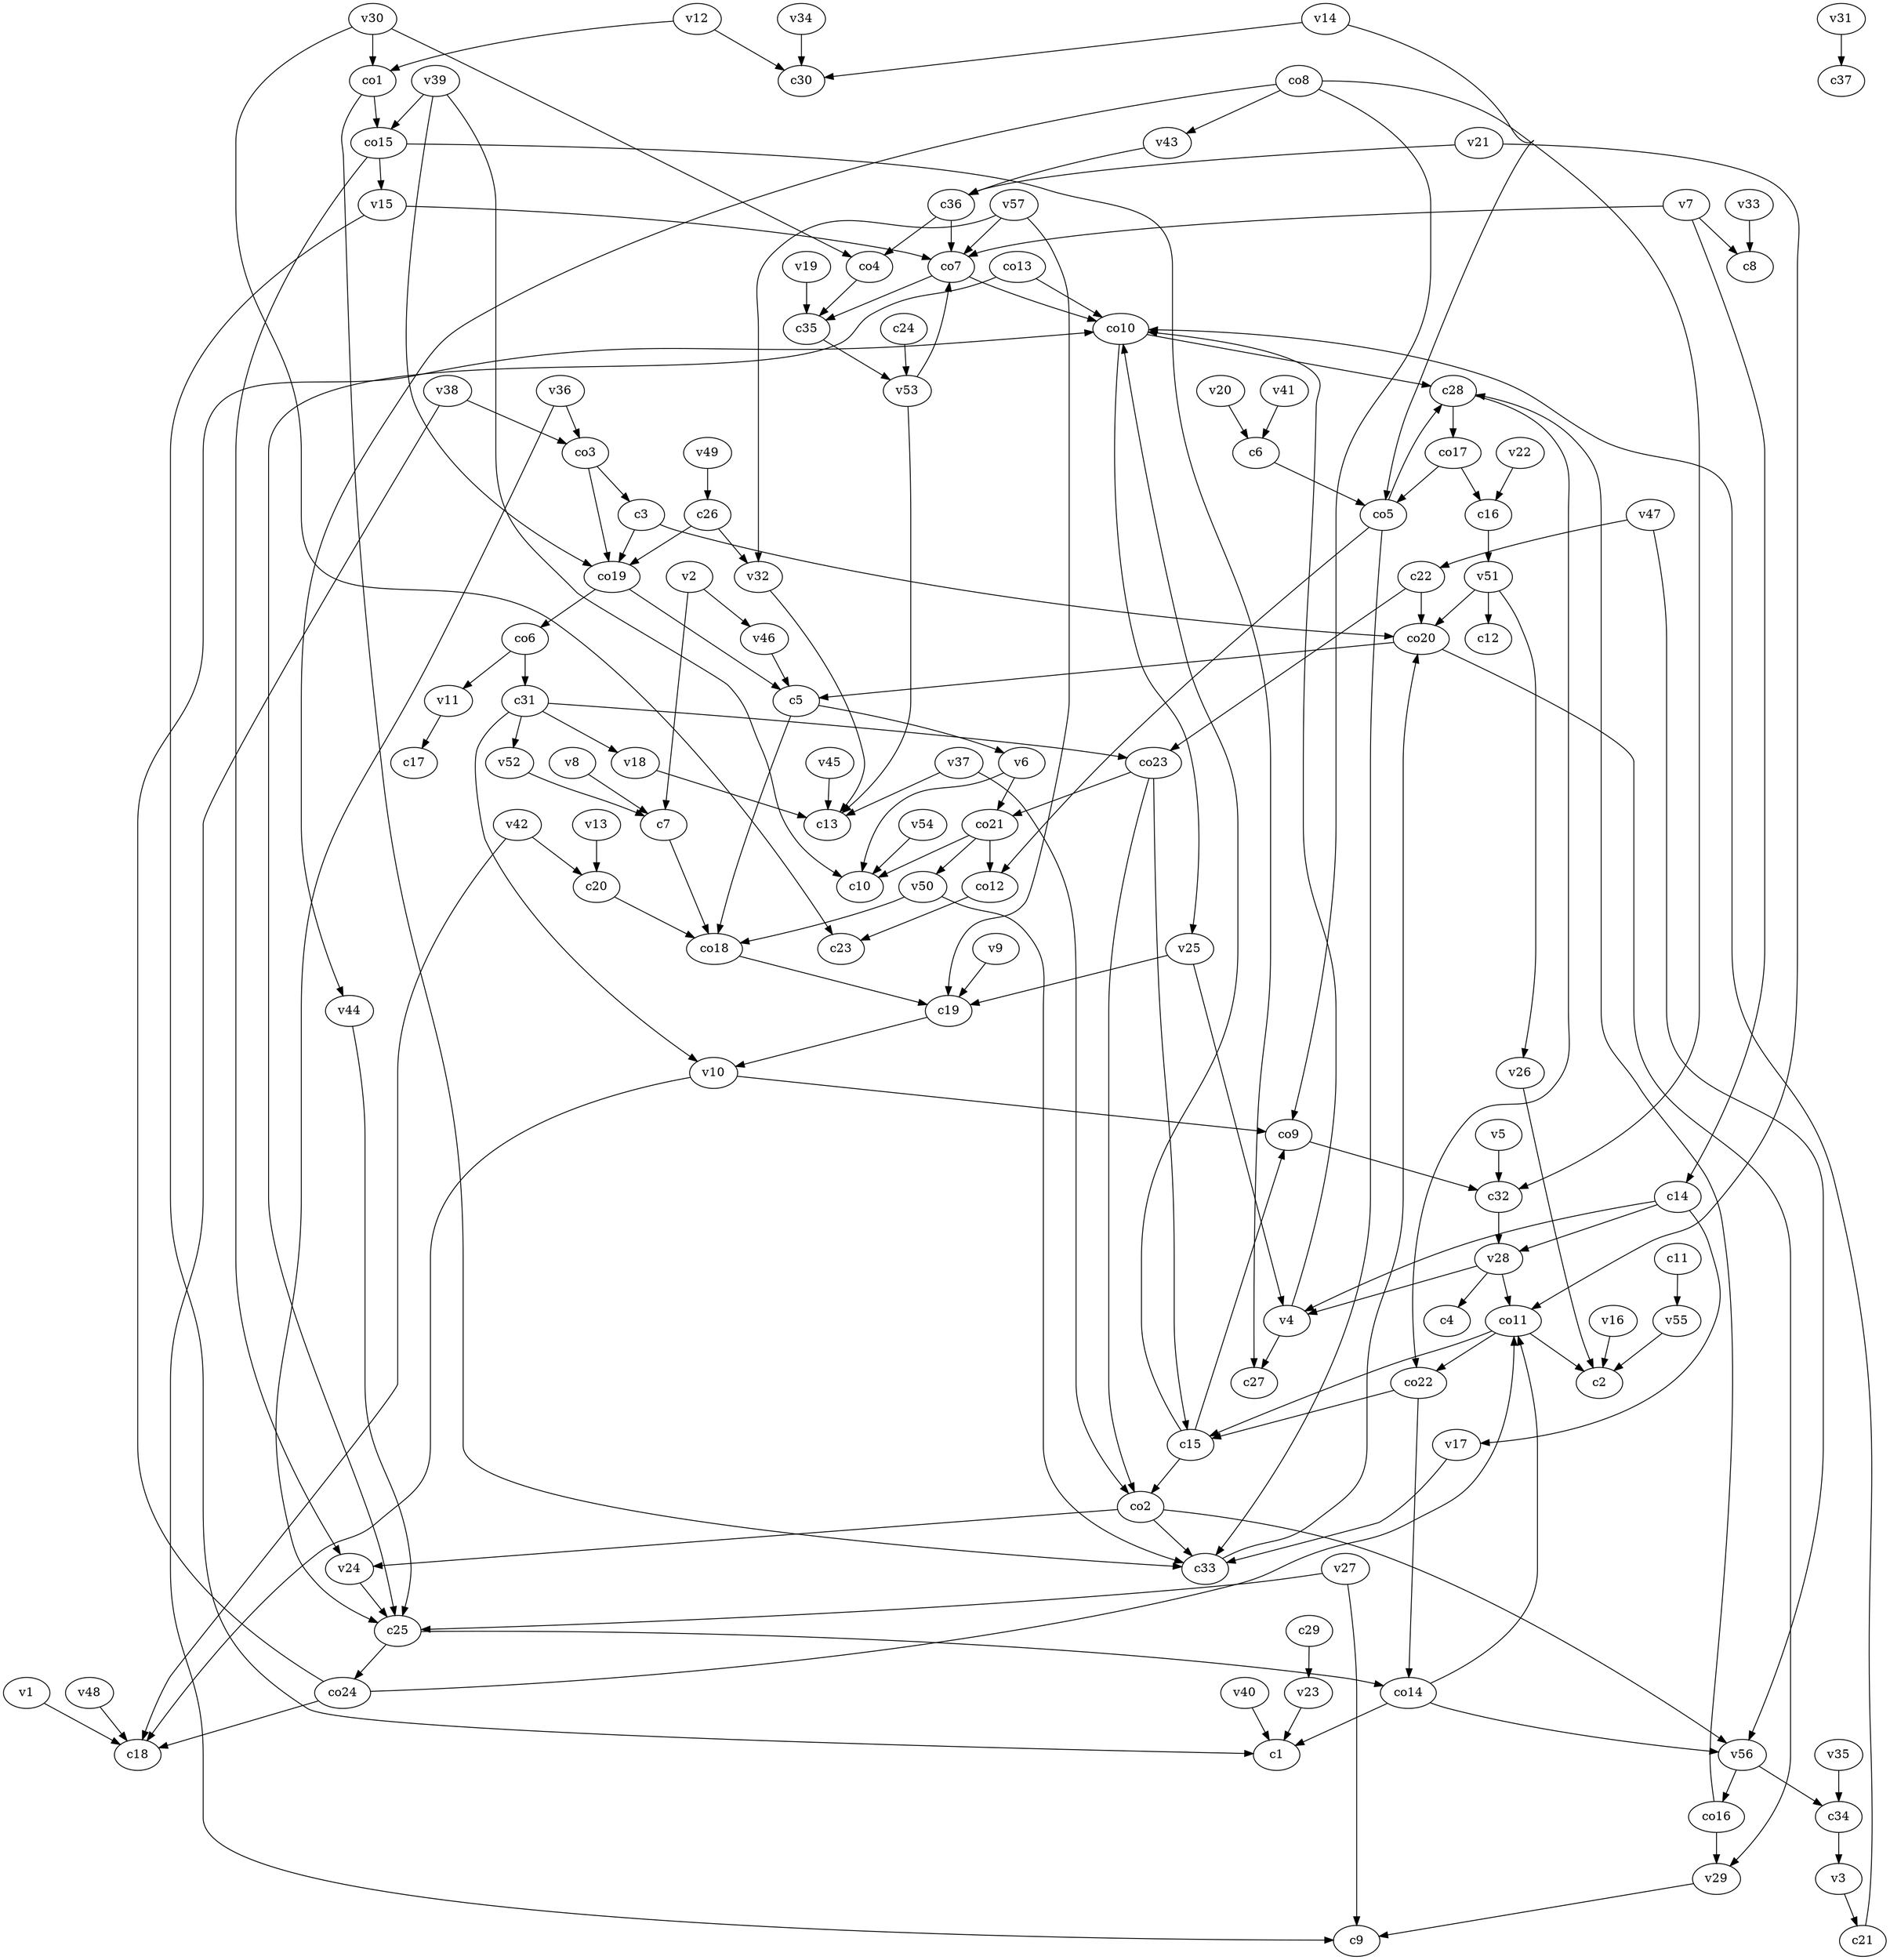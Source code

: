 strict digraph  {
c1;
c2;
c3;
c4;
c5;
c6;
c7;
c8;
c9;
c10;
c11;
c12;
c13;
c14;
c15;
c16;
c17;
c18;
c19;
c20;
c21;
c22;
c23;
c24;
c25;
c26;
c27;
c28;
c29;
c30;
c31;
c32;
c33;
c34;
c35;
c36;
c37;
v1;
v2;
v3;
v4;
v5;
v6;
v7;
v8;
v9;
v10;
v11;
v12;
v13;
v14;
v15;
v16;
v17;
v18;
v19;
v20;
v21;
v22;
v23;
v24;
v25;
v26;
v27;
v28;
v29;
v30;
v31;
v32;
v33;
v34;
v35;
v36;
v37;
v38;
v39;
v40;
v41;
v42;
v43;
v44;
v45;
v46;
v47;
v48;
v49;
v50;
v51;
v52;
v53;
v54;
v55;
v56;
v57;
co1;
co2;
co3;
co4;
co5;
co6;
co7;
co8;
co9;
co10;
co11;
co12;
co13;
co14;
co15;
co16;
co17;
co18;
co19;
co20;
co21;
co22;
co23;
co24;
c3 -> co20  [weight=1];
c3 -> co19  [weight=1];
c5 -> co18  [weight=1];
c5 -> v6  [weight=1];
c6 -> co5  [weight=1];
c7 -> co18  [weight=1];
c11 -> v55  [weight=1];
c14 -> v17  [weight=1];
c14 -> v4  [weight=1];
c14 -> v28  [weight=1];
c15 -> co9  [weight=1];
c15 -> co2  [weight=1];
c15 -> co10  [weight=1];
c16 -> v51  [weight=1];
c19 -> v10  [weight=1];
c20 -> co18  [weight=1];
c21 -> co10  [weight=1];
c22 -> co20  [weight=1];
c22 -> co23  [weight=1];
c24 -> v53  [weight=1];
c25 -> co24  [weight=1];
c25 -> co14  [weight=1];
c26 -> co19  [weight=1];
c26 -> v32  [weight=1];
c28 -> co22  [weight=1];
c28 -> co17  [weight=1];
c29 -> v23  [weight=1];
c31 -> v52  [weight=1];
c31 -> v10  [weight=1];
c31 -> co23  [weight=1];
c31 -> v18  [weight=1];
c32 -> v28  [weight=1];
c33 -> co20  [weight=1];
c34 -> v3  [weight=1];
c35 -> v53  [weight=1];
c36 -> co4  [weight=1];
c36 -> co7  [weight=1];
v1 -> c18  [weight=1];
v2 -> c7  [weight=1];
v2 -> v46  [weight=1];
v3 -> c21  [weight=1];
v4 -> c27  [weight=1];
v4 -> co10  [weight=1];
v5 -> c32  [weight=1];
v6 -> c10  [weight=1];
v6 -> co21  [weight=1];
v7 -> c14  [weight=1];
v7 -> c8  [weight=1];
v7 -> co7  [weight=1];
v8 -> c7  [weight=1];
v9 -> c19  [weight=1];
v10 -> c18  [weight=1];
v10 -> co9  [weight=1];
v11 -> c17  [weight=1];
v12 -> c30  [weight=1];
v12 -> co1  [weight=1];
v13 -> c20  [weight=1];
v14 -> c30  [weight=1];
v14 -> co5  [weight=1];
v15 -> c1  [weight=1];
v15 -> co7  [weight=1];
v16 -> c2  [weight=1];
v17 -> c33  [weight=1];
v18 -> c13  [weight=1];
v19 -> c35  [weight=1];
v20 -> c6  [weight=1];
v21 -> c36  [weight=1];
v21 -> co11  [weight=1];
v22 -> c16  [weight=1];
v23 -> c1  [weight=1];
v24 -> c25  [weight=1];
v25 -> c19  [weight=1];
v25 -> v4  [weight=1];
v26 -> c2  [weight=1];
v27 -> c25  [weight=1];
v27 -> c9  [weight=1];
v28 -> c4  [weight=1];
v28 -> co11  [weight=1];
v28 -> v4  [weight=1];
v29 -> c9  [weight=1];
v30 -> c23  [weight=1];
v30 -> co4  [weight=1];
v30 -> co1  [weight=1];
v31 -> c37  [weight=1];
v32 -> c13  [weight=1];
v33 -> c8  [weight=1];
v34 -> c30  [weight=1];
v35 -> c34  [weight=1];
v36 -> c25  [weight=1];
v36 -> co3  [weight=1];
v37 -> c13  [weight=1];
v37 -> co2  [weight=1];
v38 -> c9  [weight=1];
v38 -> co3  [weight=1];
v39 -> c10  [weight=1];
v39 -> co19  [weight=1];
v39 -> co15  [weight=1];
v40 -> c1  [weight=1];
v41 -> c6  [weight=1];
v42 -> c20  [weight=1];
v42 -> c18  [weight=1];
v43 -> c36  [weight=1];
v44 -> c25  [weight=1];
v45 -> c13  [weight=1];
v46 -> c5  [weight=1];
v47 -> c22  [weight=1];
v47 -> v56  [weight=1];
v48 -> c18  [weight=1];
v49 -> c26  [weight=1];
v50 -> c33  [weight=1];
v50 -> co18  [weight=1];
v51 -> c12  [weight=1];
v51 -> co20  [weight=1];
v51 -> v26  [weight=1];
v52 -> c7  [weight=1];
v53 -> c13  [weight=1];
v53 -> co7  [weight=1];
v54 -> c10  [weight=1];
v55 -> c2  [weight=1];
v56 -> c34  [weight=1];
v56 -> co16  [weight=1];
v57 -> c19  [weight=1];
v57 -> co7  [weight=1];
v57 -> v32  [weight=1];
co1 -> c33  [weight=1];
co1 -> co15  [weight=1];
co2 -> c33  [weight=1];
co2 -> v24  [weight=1];
co2 -> v56  [weight=1];
co3 -> c3  [weight=1];
co3 -> co19  [weight=1];
co4 -> c35  [weight=1];
co5 -> c28  [weight=1];
co5 -> c33  [weight=1];
co5 -> co12  [weight=1];
co6 -> c31  [weight=1];
co6 -> v11  [weight=1];
co7 -> c35  [weight=1];
co7 -> co10  [weight=1];
co8 -> c32  [weight=1];
co8 -> v44  [weight=1];
co8 -> co9  [weight=1];
co8 -> v43  [weight=1];
co9 -> c32  [weight=1];
co10 -> c28  [weight=1];
co10 -> v25  [weight=1];
co11 -> c15  [weight=1];
co11 -> c2  [weight=1];
co11 -> co22  [weight=1];
co12 -> c23  [weight=1];
co13 -> c25  [weight=1];
co13 -> co10  [weight=1];
co14 -> c1  [weight=1];
co14 -> co11  [weight=1];
co14 -> v56  [weight=1];
co15 -> c27  [weight=1];
co15 -> v15  [weight=1];
co15 -> v24  [weight=1];
co16 -> c28  [weight=1];
co16 -> v29  [weight=1];
co17 -> c16  [weight=1];
co17 -> co5  [weight=1];
co18 -> c19  [weight=1];
co19 -> c5  [weight=1];
co19 -> co6  [weight=1];
co20 -> c5  [weight=1];
co20 -> v29  [weight=1];
co21 -> c10  [weight=1];
co21 -> v50  [weight=1];
co21 -> co12  [weight=1];
co22 -> c15  [weight=1];
co22 -> co14  [weight=1];
co23 -> c15  [weight=1];
co23 -> co21  [weight=1];
co23 -> co2  [weight=1];
co24 -> c18  [weight=1];
co24 -> co11  [weight=1];
co24 -> co10  [weight=1];
}
